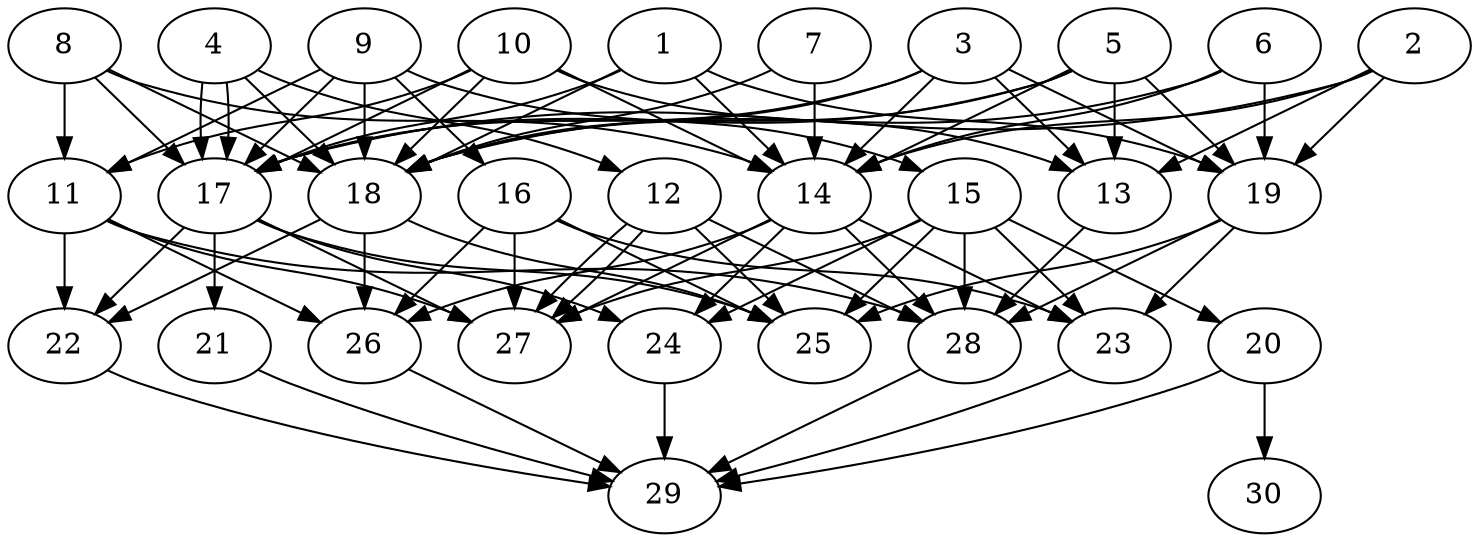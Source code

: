 // DAG automatically generated by daggen at Thu Oct  3 14:04:18 2019
// ./daggen --dot -n 30 --ccr 0.5 --fat 0.7 --regular 0.9 --density 0.9 --mindata 5242880 --maxdata 52428800 
digraph G {
  1 [size="82692096", alpha="0.01", expect_size="41346048"] 
  1 -> 14 [size ="41346048"]
  1 -> 17 [size ="41346048"]
  1 -> 18 [size ="41346048"]
  1 -> 19 [size ="41346048"]
  2 [size="98777088", alpha="0.08", expect_size="49388544"] 
  2 -> 13 [size ="49388544"]
  2 -> 14 [size ="49388544"]
  2 -> 17 [size ="49388544"]
  2 -> 19 [size ="49388544"]
  3 [size="103102464", alpha="0.16", expect_size="51551232"] 
  3 -> 13 [size ="51551232"]
  3 -> 14 [size ="51551232"]
  3 -> 17 [size ="51551232"]
  3 -> 18 [size ="51551232"]
  3 -> 19 [size ="51551232"]
  4 [size="14409728", alpha="0.07", expect_size="7204864"] 
  4 -> 12 [size ="7204864"]
  4 -> 17 [size ="7204864"]
  4 -> 17 [size ="7204864"]
  4 -> 18 [size ="7204864"]
  5 [size="86857728", alpha="0.15", expect_size="43428864"] 
  5 -> 13 [size ="43428864"]
  5 -> 14 [size ="43428864"]
  5 -> 17 [size ="43428864"]
  5 -> 18 [size ="43428864"]
  5 -> 19 [size ="43428864"]
  6 [size="19920896", alpha="0.04", expect_size="9960448"] 
  6 -> 14 [size ="9960448"]
  6 -> 18 [size ="9960448"]
  6 -> 19 [size ="9960448"]
  7 [size="82716672", alpha="0.07", expect_size="41358336"] 
  7 -> 14 [size ="41358336"]
  7 -> 18 [size ="41358336"]
  8 [size="71911424", alpha="0.18", expect_size="35955712"] 
  8 -> 11 [size ="35955712"]
  8 -> 14 [size ="35955712"]
  8 -> 17 [size ="35955712"]
  8 -> 18 [size ="35955712"]
  9 [size="89280512", alpha="0.13", expect_size="44640256"] 
  9 -> 11 [size ="44640256"]
  9 -> 15 [size ="44640256"]
  9 -> 16 [size ="44640256"]
  9 -> 17 [size ="44640256"]
  9 -> 18 [size ="44640256"]
  10 [size="63395840", alpha="0.01", expect_size="31697920"] 
  10 -> 11 [size ="31697920"]
  10 -> 13 [size ="31697920"]
  10 -> 14 [size ="31697920"]
  10 -> 17 [size ="31697920"]
  10 -> 18 [size ="31697920"]
  11 [size="10915840", alpha="0.16", expect_size="5457920"] 
  11 -> 22 [size ="5457920"]
  11 -> 26 [size ="5457920"]
  11 -> 27 [size ="5457920"]
  11 -> 28 [size ="5457920"]
  12 [size="16828416", alpha="0.18", expect_size="8414208"] 
  12 -> 25 [size ="8414208"]
  12 -> 27 [size ="8414208"]
  12 -> 27 [size ="8414208"]
  12 -> 28 [size ="8414208"]
  13 [size="52248576", alpha="0.07", expect_size="26124288"] 
  13 -> 28 [size ="26124288"]
  14 [size="33581056", alpha="0.12", expect_size="16790528"] 
  14 -> 23 [size ="16790528"]
  14 -> 24 [size ="16790528"]
  14 -> 26 [size ="16790528"]
  14 -> 27 [size ="16790528"]
  14 -> 28 [size ="16790528"]
  15 [size="65548288", alpha="0.19", expect_size="32774144"] 
  15 -> 20 [size ="32774144"]
  15 -> 23 [size ="32774144"]
  15 -> 24 [size ="32774144"]
  15 -> 25 [size ="32774144"]
  15 -> 27 [size ="32774144"]
  15 -> 28 [size ="32774144"]
  16 [size="42770432", alpha="0.15", expect_size="21385216"] 
  16 -> 23 [size ="21385216"]
  16 -> 25 [size ="21385216"]
  16 -> 26 [size ="21385216"]
  16 -> 27 [size ="21385216"]
  17 [size="61655040", alpha="0.03", expect_size="30827520"] 
  17 -> 21 [size ="30827520"]
  17 -> 22 [size ="30827520"]
  17 -> 24 [size ="30827520"]
  17 -> 25 [size ="30827520"]
  17 -> 27 [size ="30827520"]
  18 [size="92835840", alpha="0.03", expect_size="46417920"] 
  18 -> 22 [size ="46417920"]
  18 -> 25 [size ="46417920"]
  18 -> 26 [size ="46417920"]
  19 [size="83052544", alpha="0.19", expect_size="41526272"] 
  19 -> 23 [size ="41526272"]
  19 -> 25 [size ="41526272"]
  19 -> 28 [size ="41526272"]
  20 [size="49883136", alpha="0.01", expect_size="24941568"] 
  20 -> 29 [size ="24941568"]
  20 -> 30 [size ="24941568"]
  21 [size="56885248", alpha="0.18", expect_size="28442624"] 
  21 -> 29 [size ="28442624"]
  22 [size="38543360", alpha="0.14", expect_size="19271680"] 
  22 -> 29 [size ="19271680"]
  23 [size="26963968", alpha="0.09", expect_size="13481984"] 
  23 -> 29 [size ="13481984"]
  24 [size="57870336", alpha="0.06", expect_size="28935168"] 
  24 -> 29 [size ="28935168"]
  25 [size="17952768", alpha="0.18", expect_size="8976384"] 
  26 [size="11747328", alpha="0.13", expect_size="5873664"] 
  26 -> 29 [size ="5873664"]
  27 [size="80697344", alpha="0.03", expect_size="40348672"] 
  28 [size="94554112", alpha="0.06", expect_size="47277056"] 
  28 -> 29 [size ="47277056"]
  29 [size="14688256", alpha="0.05", expect_size="7344128"] 
  30 [size="102463488", alpha="0.16", expect_size="51231744"] 
}
